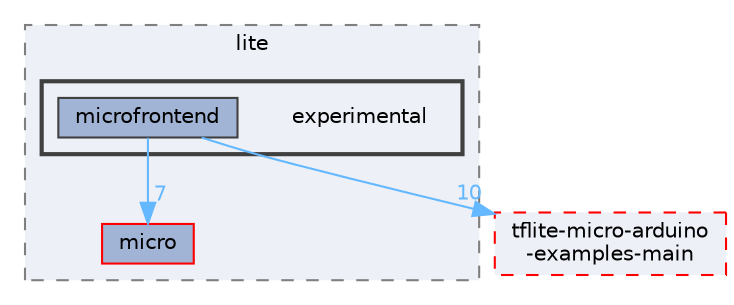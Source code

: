 digraph "Arduino/GetStartedWithMachineLearningOnArduino/tflite-micro-main/tensorflow/lite/experimental"
{
 // LATEX_PDF_SIZE
  bgcolor="transparent";
  edge [fontname=Helvetica,fontsize=10,labelfontname=Helvetica,labelfontsize=10];
  node [fontname=Helvetica,fontsize=10,shape=box,height=0.2,width=0.4];
  compound=true
  subgraph clusterdir_503634df472a76a989a31bcd8d94bcd0 {
    graph [ bgcolor="#edf0f7", pencolor="grey50", label="lite", fontname=Helvetica,fontsize=10 style="filled,dashed", URL="dir_503634df472a76a989a31bcd8d94bcd0.html",tooltip=""]
  dir_b8cffeb19aff853b8801b5d330607df8 [label="micro", fillcolor="#a2b4d6", color="red", style="filled", URL="dir_b8cffeb19aff853b8801b5d330607df8.html",tooltip=""];
  subgraph clusterdir_d59c1681a47f7048b0904e8271b24274 {
    graph [ bgcolor="#edf0f7", pencolor="grey25", label="", fontname=Helvetica,fontsize=10 style="filled,bold", URL="dir_d59c1681a47f7048b0904e8271b24274.html",tooltip=""]
    dir_d59c1681a47f7048b0904e8271b24274 [shape=plaintext, label="experimental"];
  dir_c885df64ef20248b05df28f6ddbe498d [label="microfrontend", fillcolor="#a2b4d6", color="grey25", style="filled", URL="dir_c885df64ef20248b05df28f6ddbe498d.html",tooltip=""];
  }
  }
  dir_0d2ed21f8b79a9b0d8abfa821a489de0 [label="tflite-micro-arduino\l-examples-main", fillcolor="#edf0f7", color="red", style="filled,dashed", URL="dir_0d2ed21f8b79a9b0d8abfa821a489de0.html",tooltip=""];
  dir_c885df64ef20248b05df28f6ddbe498d->dir_0d2ed21f8b79a9b0d8abfa821a489de0 [headlabel="10", labeldistance=1.5 headhref="dir_000195_000335.html" href="dir_000195_000335.html" color="steelblue1" fontcolor="steelblue1"];
  dir_c885df64ef20248b05df28f6ddbe498d->dir_b8cffeb19aff853b8801b5d330607df8 [headlabel="7", labeldistance=1.5 headhref="dir_000195_000189.html" href="dir_000195_000189.html" color="steelblue1" fontcolor="steelblue1"];
}

